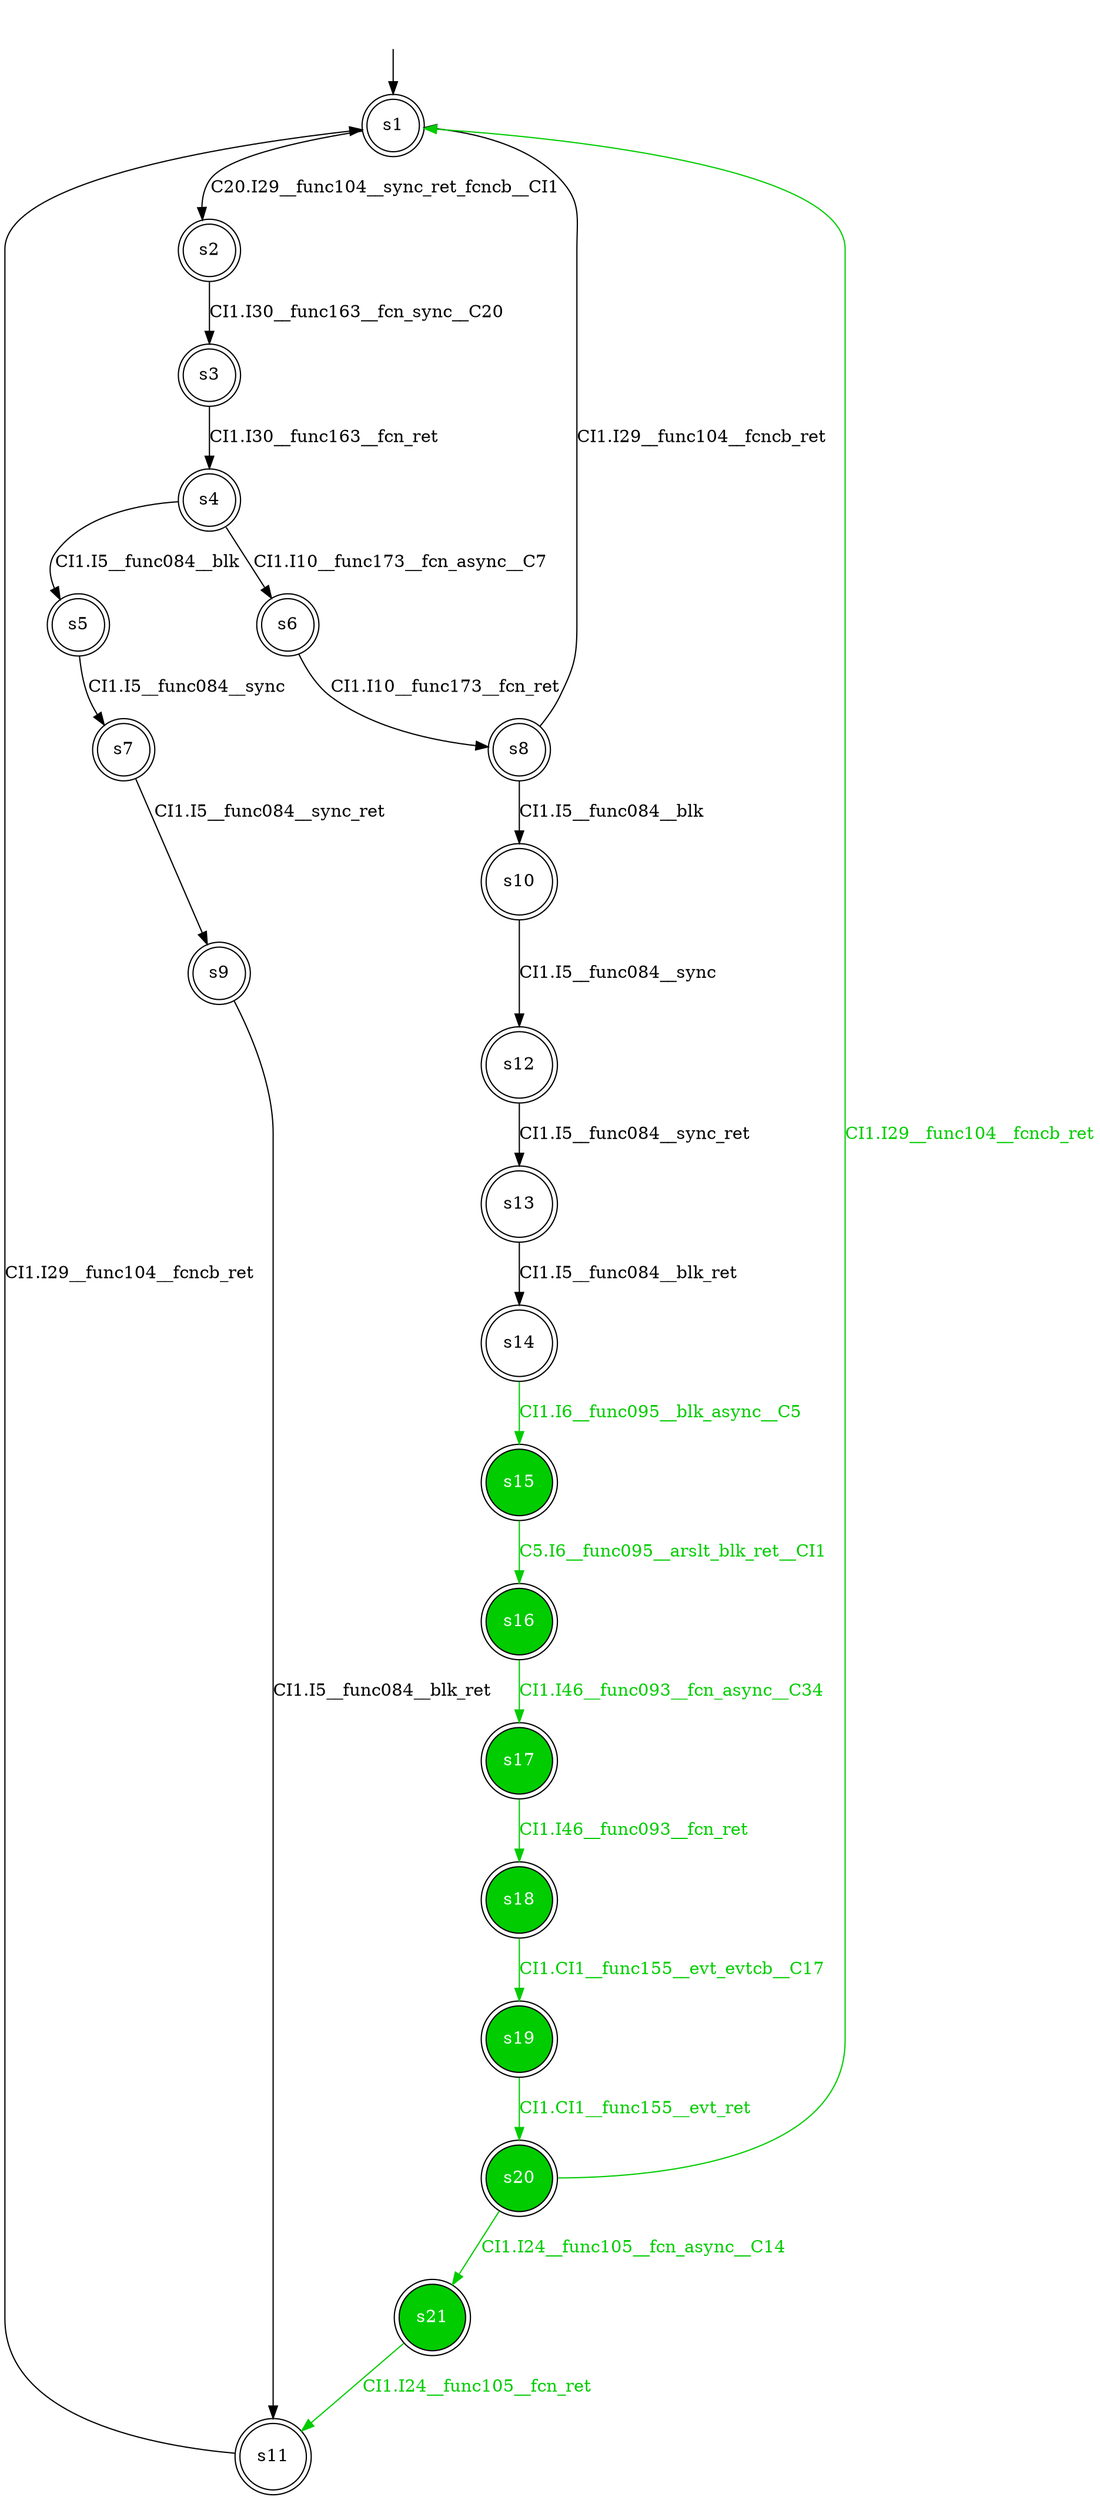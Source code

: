 digraph diffautomaton {
	1 [label=<s1> shape="doublecircle"];
	2 [label=<s2> shape="doublecircle"];
	3 [label=<s3> shape="doublecircle"];
	4 [label=<s4> shape="doublecircle"];
	5 [label=<s5> shape="doublecircle"];
	6 [label=<s6> shape="doublecircle"];
	7 [label=<s7> shape="doublecircle"];
	8 [label=<s8> shape="doublecircle"];
	9 [label=<s9> shape="doublecircle"];
	10 [label=<s10> shape="doublecircle"];
	11 [label=<s11> shape="doublecircle"];
	12 [label=<s12> shape="doublecircle"];
	13 [label=<s13> shape="doublecircle"];
	14 [label=<s14> shape="doublecircle"];
	15 [label=<s15> shape="doublecircle" fillcolor="#00cc00" fontcolor="#ffffff" style="filled"];
	16 [label=<s16> shape="doublecircle" fillcolor="#00cc00" fontcolor="#ffffff" style="filled"];
	17 [label=<s17> shape="doublecircle" fillcolor="#00cc00" fontcolor="#ffffff" style="filled"];
	18 [label=<s18> shape="doublecircle" fillcolor="#00cc00" fontcolor="#ffffff" style="filled"];
	19 [label=<s19> shape="doublecircle" fillcolor="#00cc00" fontcolor="#ffffff" style="filled"];
	20 [label=<s20> shape="doublecircle" fillcolor="#00cc00" fontcolor="#ffffff" style="filled"];
	21 [label=<s21> shape="doublecircle" fillcolor="#00cc00" fontcolor="#ffffff" style="filled"];
	__init1 [label=<> shape="none"];
	__init1 -> 1;
	1 -> 2 [label=<<font color="#000000">C20.I29__func104__sync_ret_fcncb__CI1</font>> id="1-0-2"];
	2 -> 3 [label=<<font color="#000000">CI1.I30__func163__fcn_sync__C20</font>> id="2-0-3"];
	3 -> 4 [label=<<font color="#000000">CI1.I30__func163__fcn_ret</font>> id="3-0-4"];
	4 -> 5 [label=<<font color="#000000">CI1.I5__func084__blk</font>> id="4-0-5"];
	4 -> 6 [label=<<font color="#000000">CI1.I10__func173__fcn_async__C7</font>> id="4-1-6"];
	5 -> 7 [label=<<font color="#000000">CI1.I5__func084__sync</font>> id="5-0-7"];
	6 -> 8 [label=<<font color="#000000">CI1.I10__func173__fcn_ret</font>> id="6-0-8"];
	7 -> 9 [label=<<font color="#000000">CI1.I5__func084__sync_ret</font>> id="7-0-9"];
	8 -> 10 [label=<<font color="#000000">CI1.I5__func084__blk</font>> id="8-0-10"];
	8 -> 1 [label=<<font color="#000000">CI1.I29__func104__fcncb_ret</font>> id="8-1-1"];
	9 -> 11 [label=<<font color="#000000">CI1.I5__func084__blk_ret</font>> id="9-0-11"];
	10 -> 12 [label=<<font color="#000000">CI1.I5__func084__sync</font>> id="10-0-12"];
	11 -> 1 [label=<<font color="#000000">CI1.I29__func104__fcncb_ret</font>> id="11-0-1"];
	12 -> 13 [label=<<font color="#000000">CI1.I5__func084__sync_ret</font>> id="12-0-13"];
	13 -> 14 [label=<<font color="#000000">CI1.I5__func084__blk_ret</font>> id="13-0-14"];
	14 -> 15 [label=<<font color="#00cc00">CI1.I6__func095__blk_async__C5</font>> color="#00cc00" id="14-0-15"];
	15 -> 16 [label=<<font color="#00cc00">C5.I6__func095__arslt_blk_ret__CI1</font>> color="#00cc00" id="15-0-16"];
	16 -> 17 [label=<<font color="#00cc00">CI1.I46__func093__fcn_async__C34</font>> color="#00cc00" id="16-0-17"];
	17 -> 18 [label=<<font color="#00cc00">CI1.I46__func093__fcn_ret</font>> color="#00cc00" id="17-0-18"];
	18 -> 19 [label=<<font color="#00cc00">CI1.CI1__func155__evt_evtcb__C17</font>> color="#00cc00" id="18-0-19"];
	19 -> 20 [label=<<font color="#00cc00">CI1.CI1__func155__evt_ret</font>> color="#00cc00" id="19-0-20"];
	20 -> 1 [label=<<font color="#00cc00">CI1.I29__func104__fcncb_ret</font>> color="#00cc00" id="20-0-1"];
	20 -> 21 [label=<<font color="#00cc00">CI1.I24__func105__fcn_async__C14</font>> color="#00cc00" id="20-1-21"];
	21 -> 11 [label=<<font color="#00cc00">CI1.I24__func105__fcn_ret</font>> color="#00cc00" id="21-0-11"];
}
